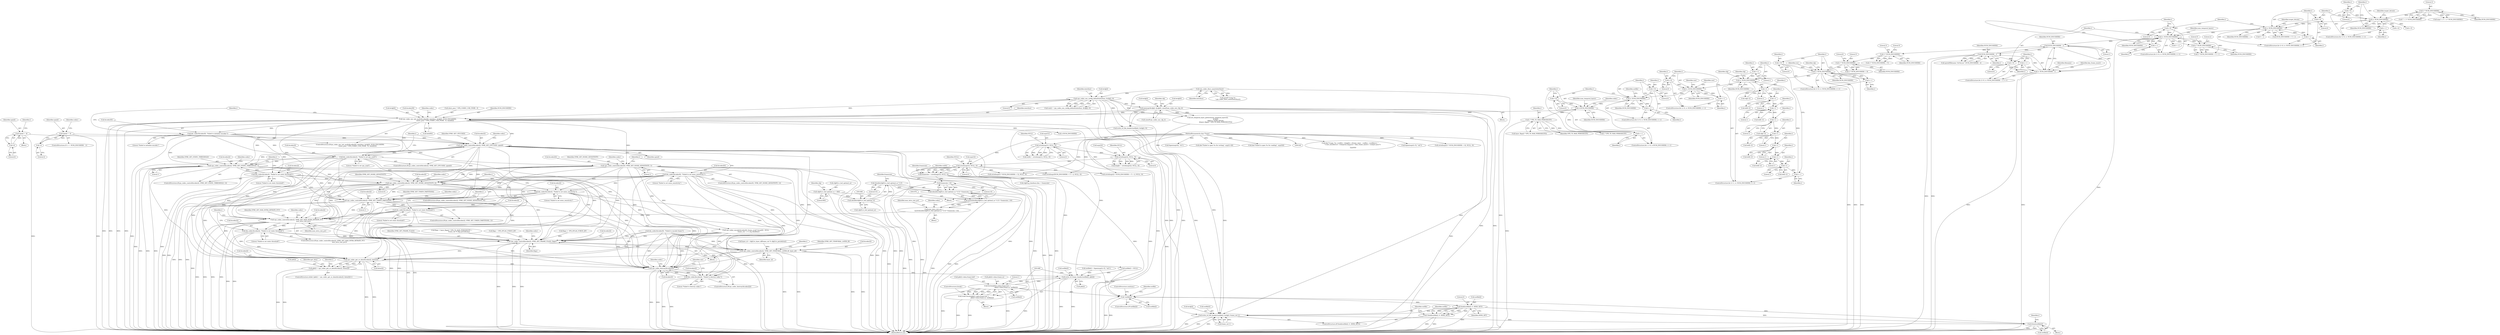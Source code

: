 digraph "0_Android_5a9753fca56f0eeb9f61e342b2fccffc364f9426_22@array" {
"1001091" [label="(Call,vpx_codec_control(&codec[i], VP8E_SET_MAX_INTRA_BITRATE_PCT,\n                             max_intra_size_pct))"];
"1001025" [label="(Call,vpx_codec_control(&codec[i], VP8E_SET_NOISE_SENSITIVITY, 0))"];
"1000987" [label="(Call,vpx_codec_control(&codec[i], VP8E_SET_STATIC_THRESHOLD, 1))"];
"1000963" [label="(Call,vpx_codec_control(&codec[i], VP8E_SET_CPUUSED, speed))"];
"1000970" [label="(Call,die_codec(&codec[i], \"Failed to set cpu_used\"))"];
"1000931" [label="(Call,die_codec(&codec[0], \"Failed to initialize encoder\"))"];
"1000912" [label="(Call,vpx_codec_enc_init_multi(&codec[0], interface, &cfg[0], NUM_ENCODERS,\n                                 (show_psnr ? VPX_CODEC_USE_PSNR : 0), &dsf[0]))"];
"1000238" [label="(Call,vpx_codec_iface_name(interface))"];
"1000474" [label="(Call,vpx_codec_enc_config_default(interface, &cfg[i], 0))"];
"1000643" [label="(Call,memcpy(&cfg[i], &cfg[0], sizeof(vpx_codec_enc_cfg_t)))"];
"1000886" [label="(Call,i<NUM_ENCODERS)"];
"1000883" [label="(Call,i=0)"];
"1000889" [label="(Call,i++)"];
"1000908" [label="(Call,i * VPX_TS_MAX_PERIODICITY)"];
"1000864" [label="(Call,i< NUM_ENCODERS)"];
"1000867" [label="(Call,i++)"];
"1000861" [label="(Call,i=0)"];
"1000803" [label="(Call,i< NUM_ENCODERS)"];
"1000806" [label="(Call,i++)"];
"1000800" [label="(Call,i=0)"];
"1000637" [label="(Call,i< NUM_ENCODERS)"];
"1000640" [label="(Call,i++)"];
"1000746" [label="(Call,i-1)"];
"1000731" [label="(Call,i-1)"];
"1000715" [label="(Call,i-1)"];
"1000707" [label="(Call,i-1)"];
"1000700" [label="(Call,i-1)"];
"1000687" [label="(Call,i-1)"];
"1000679" [label="(Call,i-1)"];
"1000672" [label="(Call,i-1)"];
"1000634" [label="(Call,i=1)"];
"1000464" [label="(Call,i< NUM_ENCODERS)"];
"1000467" [label="(Call,i++)"];
"1000461" [label="(Call,i=0)"];
"1000454" [label="(Call,3 * NUM_ENCODERS)"];
"1000442" [label="(Call,3 * NUM_ENCODERS)"];
"1000411" [label="(Call,NUM_ENCODERS - 1)"];
"1000368" [label="(Call,i< NUM_ENCODERS)"];
"1000365" [label="(Call,i=0)"];
"1000371" [label="(Call,i++)"];
"1000382" [label="(Call,2 * NUM_ENCODERS)"];
"1000344" [label="(Call,i< NUM_ENCODERS)"];
"1000347" [label="(Call,i++)"];
"1000341" [label="(Call,i=0)"];
"1000302" [label="(Call,i< NUM_ENCODERS)"];
"1000305" [label="(Call,i++)"];
"1000299" [label="(Call,i=0)"];
"1000228" [label="(Call,3 * NUM_ENCODERS)"];
"1000422" [label="(Call,NUM_ENCODERS - i)"];
"1000409" [label="(Call,i< NUM_ENCODERS - 1)"];
"1000406" [label="(Call,i=0)"];
"1000414" [label="(Call,i++)"];
"1000948" [label="(Call,speed = -6)"];
"1000950" [label="(Call,-6)"];
"1000958" [label="(Call,speed = -4)"];
"1000960" [label="(Call,-4)"];
"1000994" [label="(Call,die_codec(&codec[i], \"Failed to set static threshold\"))"];
"1001008" [label="(Call,die_codec(&codec[0], \"Failed to set noise_sensitivity\"))"];
"1001001" [label="(Call,vpx_codec_control(&codec[0], VP8E_SET_NOISE_SENSITIVITY, 1))"];
"1001032" [label="(Call,die_codec(&codec[i], \"Failed to set noise_sensitivity\"))"];
"1001098" [label="(Call,die_codec(&codec[i], \"Failed to set static threshold\"))"];
"1001091" [label="(Call,vpx_codec_control(&codec[i], VP8E_SET_MAX_INTRA_BITRATE_PCT,\n                             max_intra_size_pct))"];
"1001049" [label="(Call,vpx_codec_control(&codec[i], VP8E_SET_TOKEN_PARTITIONS, 1))"];
"1001056" [label="(Call,die_codec(&codec[i], \"Failed to set static threshold\"))"];
"1001073" [label="(Call,max_intra_size_pct =\n            (int)(((double)cfg[0].rc_buf_optimal_sz * 0.5) * framerate / 10))"];
"1001075" [label="(Call,(int)(((double)cfg[0].rc_buf_optimal_sz * 0.5) * framerate / 10))"];
"1001077" [label="(Call,((double)cfg[0].rc_buf_optimal_sz * 0.5) * framerate / 10)"];
"1001078" [label="(Call,(double)cfg[0].rc_buf_optimal_sz * 0.5)"];
"1001079" [label="(Call,(double)cfg[0].rc_buf_optimal_sz)"];
"1000564" [label="(Call,cfg[0].rc_buf_optimal_sz = 600)"];
"1001087" [label="(Call,framerate / 10)"];
"1000256" [label="(Call,framerate = strtol(argv[3], NULL, 0))"];
"1000258" [label="(Call,strtol(argv[3], NULL, 0))"];
"1000148" [label="(MethodParameterIn,char **argv)"];
"1000250" [label="(Call,strtol(argv[2], NULL, 0))"];
"1000242" [label="(Call,strtol(argv[1], NULL, 0))"];
"1001373" [label="(Call,vpx_codec_control(&codec[i], VP8E_SET_FRAME_FLAGS, flags))"];
"1001380" [label="(Call,vpx_codec_control(&codec[i], VP8E_SET_TEMPORAL_LAYER_ID, layer_id))"];
"1001459" [label="(Call,vpx_codec_get_cx_data(&codec[i], &iter[i]))"];
"1001455" [label="(Call,pkt[i] = vpx_codec_get_cx_data(&codec[i], &iter[i]))"];
"1001480" [label="(Call,write_ivf_frame_header(outfile[i], pkt[i]))"];
"1001489" [label="(Call,fwrite(pkt[i]->data.frame.buf, 1,\n                                      pkt[i]->data.frame.sz, outfile[i]))"];
"1001487" [label="(Call,(void) fwrite(pkt[i]->data.frame.buf, 1,\n                                      pkt[i]->data.frame.sz, outfile[i]))"];
"1001699" [label="(Call,!outfile[i])"];
"1001706" [label="(Call,fseek(outfile[i], 0, SEEK_SET))"];
"1001705" [label="(Call,!fseek(outfile[i], 0, SEEK_SET))"];
"1001712" [label="(Call,write_ivf_file_header(outfile[i], &cfg[i], frame_cnt-1))"];
"1001723" [label="(Call,fclose(outfile[i]))"];
"1001682" [label="(Call,vpx_codec_destroy(&codec[i]))"];
"1001687" [label="(Call,die_codec(&codec[i], \"Failed to destroy codec\"))"];
"1000422" [label="(Call,NUM_ENCODERS - i)"];
"1000681" [label="(Literal,1)"];
"1000455" [label="(Literal,3)"];
"1000868" [label="(Identifier,i)"];
"1000688" [label="(Identifier,i)"];
"1001705" [label="(Call,!fseek(outfile[i], 0, SEEK_SET))"];
"1000746" [label="(Call,i-1)"];
"1000257" [label="(Identifier,framerate)"];
"1000642" [label="(Block,)"];
"1000867" [label="(Call,i++)"];
"1000917" [label="(Identifier,interface)"];
"1001026" [label="(Call,&codec[i])"];
"1000462" [label="(Identifier,i)"];
"1000862" [label="(Identifier,i)"];
"1001731" [label="(MethodReturn,int)"];
"1000376" [label="(Identifier,num_temporal_layers)"];
"1000464" [label="(Call,i< NUM_ENCODERS)"];
"1000415" [label="(Identifier,i)"];
"1000713" [label="(Call,dsf[i-1])"];
"1000888" [label="(Identifier,NUM_ENCODERS)"];
"1001512" [label="(ControlStructure,break;)"];
"1000687" [label="(Call,i-1)"];
"1001703" [label="(ControlStructure,continue;)"];
"1000918" [label="(Call,&cfg[0])"];
"1001094" [label="(Identifier,codec)"];
"1000369" [label="(Identifier,i)"];
"1001499" [label="(Literal,1)"];
"1001103" [label="(Literal,\"Failed to set static threshold\")"];
"1000931" [label="(Call,die_codec(&codec[0], \"Failed to initialize encoder\"))"];
"1001713" [label="(Call,outfile[i])"];
"1000301" [label="(Literal,0)"];
"1000913" [label="(Call,&codec[0])"];
"1001074" [label="(Identifier,max_intra_size_pct)"];
"1001016" [label="(Identifier,i)"];
"1001006" [label="(Identifier,VP8E_SET_NOISE_SENSITIVITY)"];
"1000984" [label="(Identifier,i)"];
"1001091" [label="(Call,vpx_codec_control(&codec[i], VP8E_SET_MAX_INTRA_BITRATE_PCT,\n                             max_intra_size_pct))"];
"1000715" [label="(Call,i-1)"];
"1000886" [label="(Call,i<NUM_ENCODERS)"];
"1001380" [label="(Call,vpx_codec_control(&codec[i], VP8E_SET_TEMPORAL_LAYER_ID, layer_id))"];
"1000411" [label="(Call,NUM_ENCODERS - 1)"];
"1001098" [label="(Call,die_codec(&codec[i], \"Failed to set static threshold\"))"];
"1001049" [label="(Call,vpx_codec_control(&codec[i], VP8E_SET_TOKEN_PARTITIONS, 1))"];
"1000340" [label="(ControlStructure,for (i=0; i< NUM_ENCODERS; i++))"];
"1000638" [label="(Identifier,i)"];
"1000565" [label="(Call,cfg[0].rc_buf_optimal_sz)"];
"1000419" [label="(Call,sprintf(filename,\"ds%d.yuv\",NUM_ENCODERS - i))"];
"1000639" [label="(Identifier,NUM_ENCODERS)"];
"1000731" [label="(Call,i-1)"];
"1000454" [label="(Call,3 * NUM_ENCODERS)"];
"1000802" [label="(Literal,0)"];
"1000997" [label="(Identifier,codec)"];
"1001704" [label="(ControlStructure,if(!fseek(outfile[i], 0, SEEK_SET)))"];
"1000994" [label="(Call,die_codec(&codec[i], \"Failed to set static threshold\"))"];
"1000474" [label="(Call,vpx_codec_enc_config_default(interface, &cfg[i], 0))"];
"1001378" [label="(Identifier,VP8E_SET_FRAME_FLAGS)"];
"1000635" [label="(Identifier,i)"];
"1000230" [label="(Identifier,NUM_ENCODERS)"];
"1000689" [label="(Literal,1)"];
"1001315" [label="(Call,layer_id = cfg[i].ts_layer_id[frame_cnt % cfg[i].ts_periodicity])"];
"1000637" [label="(Call,i< NUM_ENCODERS)"];
"1000865" [label="(Identifier,i)"];
"1000359" [label="(Call,5 + i)"];
"1001342" [label="(Call,flags = layer_flags[i * VPX_TS_MAX_PERIODICITY +\n                                frame_cnt % flag_periodicity])"];
"1001478" [label="(Block,)"];
"1000453" [label="(Call,3 * NUM_ENCODERS + 6)"];
"1001386" [label="(Identifier,layer_id)"];
"1001313" [label="(Identifier,i)"];
"1000256" [label="(Call,framerate = strtol(argv[3], NULL, 0))"];
"1000890" [label="(Identifier,i)"];
"1001025" [label="(Call,vpx_codec_control(&codec[i], VP8E_SET_NOISE_SENSITIVITY, 0))"];
"1000804" [label="(Identifier,i)"];
"1001037" [label="(Literal,\"Failed to set noise_sensitivity\")"];
"1000949" [label="(Identifier,speed)"];
"1000961" [label="(Literal,4)"];
"1001682" [label="(Call,vpx_codec_destroy(&codec[i]))"];
"1001409" [label="(Call,die_codec(&codec[0], \"Failed to encode frame\"))"];
"1000801" [label="(Identifier,i)"];
"1000248" [label="(Call,height = strtol(argv[2], NULL, 0))"];
"1001081" [label="(Call,cfg[0].rc_buf_optimal_sz)"];
"1000413" [label="(Literal,1)"];
"1001464" [label="(Call,&iter[i])"];
"1000882" [label="(ControlStructure,for ( i=0; i<NUM_ENCODERS; i++))"];
"1000894" [label="(Identifier,num_temporal_layers)"];
"1001712" [label="(Call,write_ivf_file_header(outfile[i], &cfg[i], frame_cnt-1))"];
"1000231" [label="(Call,die(\"Usage: %s <width> <height> <frame_rate>  <infile> <outfile(s)> \"\n            \"<rate_encoder(s)> <temporal_layer(s)> <key_frame_insert> <output psnr?> \n\",\n             argv[0]))"];
"1000242" [label="(Call,strtol(argv[1], NULL, 0))"];
"1001484" [label="(Call,pkt[i])"];
"1000262" [label="(Identifier,NULL)"];
"1000383" [label="(Literal,2)"];
"1001099" [label="(Call,&codec[i])"];
"1000243" [label="(Call,argv[1])"];
"1000298" [label="(ControlStructure,for (i=0; i< NUM_ENCODERS; i++))"];
"1000224" [label="(Call,argc!= (7 + 3 * NUM_ENCODERS))"];
"1000963" [label="(Call,vpx_codec_control(&codec[i], VP8E_SET_CPUUSED, speed))"];
"1001096" [label="(Identifier,VP8E_SET_MAX_INTRA_BITRATE_PCT)"];
"1000326" [label="(Call,fopen(argv[i+5], \"wb\"))"];
"1000648" [label="(Call,&cfg[0])"];
"1001073" [label="(Call,max_intra_size_pct =\n            (int)(((double)cfg[0].rc_buf_optimal_sz * 0.5) * framerate / 10))"];
"1000698" [label="(Call,cfg[i-1])"];
"1000975" [label="(Literal,\"Failed to set cpu_used\")"];
"1000385" [label="(Call,5 + i)"];
"1001379" [label="(Identifier,flags)"];
"1000438" [label="(Call,strtol(argv[3 * NUM_ENCODERS + 5], NULL, 0))"];
"1000705" [label="(Call,dsf[i-1])"];
"1001481" [label="(Call,outfile[i])"];
"1000806" [label="(Call,i++)"];
"1000864" [label="(Call,i< NUM_ENCODERS)"];
"1000701" [label="(Identifier,i)"];
"1001487" [label="(Call,(void) fwrite(pkt[i]->data.frame.buf, 1,\n                                      pkt[i]->data.frame.sz, outfile[i]))"];
"1000640" [label="(Call,i++)"];
"1000255" [label="(Literal,0)"];
"1001470" [label="(Identifier,got_data)"];
"1000467" [label="(Call,i++)"];
"1000407" [label="(Identifier,i)"];
"1000685" [label="(Call,dsf[i-1])"];
"1000873" [label="(Call,write_ivf_file_header(outfile[i], &cfg[i], 0))"];
"1000680" [label="(Identifier,i)"];
"1000570" [label="(Literal,600)"];
"1000889" [label="(Call,i++)"];
"1000624" [label="(Call,cfg[0].g_timebase.den = framerate)"];
"1000149" [label="(Block,)"];
"1000470" [label="(Call,res[i] = vpx_codec_enc_config_default(interface, &cfg[i], 0))"];
"1000807" [label="(Identifier,i)"];
"1001078" [label="(Call,(double)cfg[0].rc_buf_optimal_sz * 0.5)"];
"1001688" [label="(Call,&codec[i])"];
"1000468" [label="(Identifier,i)"];
"1001723" [label="(Call,fclose(outfile[i]))"];
"1000329" [label="(Call,i+5)"];
"1001007" [label="(Literal,1)"];
"1000946" [label="(Block,)"];
"1000748" [label="(Literal,1)"];
"1001035" [label="(Identifier,codec)"];
"1000732" [label="(Identifier,i)"];
"1000354" [label="(Call,strtol(argv[NUM_ENCODERS + 5 + i], NULL, 0))"];
"1001480" [label="(Call,write_ivf_frame_header(outfile[i], pkt[i]))"];
"1001490" [label="(Call,pkt[i]->data.frame.buf)"];
"1001628" [label="(Identifier,i)"];
"1000636" [label="(Literal,1)"];
"1000866" [label="(Identifier,NUM_ENCODERS)"];
"1000239" [label="(Identifier,interface)"];
"1000305" [label="(Call,i++)"];
"1001075" [label="(Call,(int)(((double)cfg[0].rc_buf_optimal_sz * 0.5) * framerate / 10))"];
"1000378" [label="(Call,strtol(argv[2 * NUM_ENCODERS + 5 + i], NULL, 0))"];
"1000941" [label="(Call,i<NUM_ENCODERS)"];
"1000679" [label="(Call,i-1)"];
"1000644" [label="(Call,&cfg[i])"];
"1000236" [label="(Call,printf(\"Using %s\n\",vpx_codec_iface_name(interface)))"];
"1000673" [label="(Identifier,i)"];
"1001314" [label="(Block,)"];
"1001001" [label="(Call,vpx_codec_control(&codec[0], VP8E_SET_NOISE_SENSITIVITY, 1))"];
"1000364" [label="(ControlStructure,for (i=0; i< NUM_ENCODERS; i++))"];
"1000357" [label="(Call,NUM_ENCODERS + 5 + i)"];
"1000939" [label="(Identifier,i)"];
"1000480" [label="(Literal,0)"];
"1000371" [label="(Call,i++)"];
"1000381" [label="(Call,2 * NUM_ENCODERS + 5 + i)"];
"1000228" [label="(Call,3 * NUM_ENCODERS)"];
"1001385" [label="(Identifier,VP8E_SET_TEMPORAL_LAYER_ID)"];
"1000934" [label="(Identifier,codec)"];
"1000463" [label="(Literal,0)"];
"1001046" [label="(Identifier,i)"];
"1001460" [label="(Call,&codec[i])"];
"1001690" [label="(Identifier,codec)"];
"1000254" [label="(Identifier,NULL)"];
"1000951" [label="(Literal,6)"];
"1000441" [label="(Call,3 * NUM_ENCODERS + 5)"];
"1000306" [label="(Identifier,i)"];
"1001013" [label="(Literal,\"Failed to set noise_sensitivity\")"];
"1000860" [label="(ControlStructure,for (i=0; i< NUM_ENCODERS; i++))"];
"1001370" [label="(Call,flags = VPX_EFLAG_FORCE_KF)"];
"1000992" [label="(Identifier,VP8E_SET_STATIC_THRESHOLD)"];
"1000300" [label="(Identifier,i)"];
"1000343" [label="(Literal,0)"];
"1000952" [label="(ControlStructure,if (i == NUM_ENCODERS - 1))"];
"1001000" [label="(ControlStructure,if(vpx_codec_control(&codec[0], VP8E_SET_NOISE_SENSITIVITY, 1)))"];
"1000915" [label="(Identifier,codec)"];
"1000251" [label="(Call,argv[2])"];
"1000366" [label="(Identifier,i)"];
"1000465" [label="(Identifier,i)"];
"1000408" [label="(Literal,0)"];
"1000342" [label="(Identifier,i)"];
"1001032" [label="(Call,die_codec(&codec[i], \"Failed to set noise_sensitivity\"))"];
"1000444" [label="(Identifier,NUM_ENCODERS)"];
"1001454" [label="(ControlStructure,while( (pkt[i] = vpx_codec_get_cx_data(&codec[i], &iter[i])) ))"];
"1000450" [label="(Call,strtol(argv[3 * NUM_ENCODERS + 6], NULL, 0))"];
"1001101" [label="(Identifier,codec)"];
"1000936" [label="(Literal,\"Failed to initialize encoder\")"];
"1000717" [label="(Literal,1)"];
"1000643" [label="(Call,memcpy(&cfg[i], &cfg[0], sizeof(vpx_codec_enc_cfg_t)))"];
"1001681" [label="(ControlStructure,if(vpx_codec_destroy(&codec[i])))"];
"1000367" [label="(Literal,0)"];
"1000476" [label="(Call,&cfg[i])"];
"1001373" [label="(Call,vpx_codec_control(&codec[i], VP8E_SET_FRAME_FLAGS, flags))"];
"1001698" [label="(ControlStructure,if(!outfile[i]))"];
"1000406" [label="(Call,i=0)"];
"1000652" [label="(Call,sizeof(vpx_codec_enc_cfg_t))"];
"1000442" [label="(Call,3 * NUM_ENCODERS)"];
"1000384" [label="(Identifier,NUM_ENCODERS)"];
"1000885" [label="(Literal,0)"];
"1000497" [label="(Identifier,cfg)"];
"1000969" [label="(Identifier,speed)"];
"1000813" [label="(Identifier,raw)"];
"1000716" [label="(Identifier,i)"];
"1001500" [label="(Call,pkt[i]->data.frame.sz)"];
"1000970" [label="(Call,die_codec(&codec[i], \"Failed to set cpu_used\"))"];
"1000958" [label="(Call,speed = -4)"];
"1000729" [label="(Call,dsf[i-1])"];
"1000995" [label="(Call,&codec[i])"];
"1001089" [label="(Literal,10)"];
"1000892" [label="(Call,set_temporal_layer_pattern(num_temporal_layers[i],\n                                   &cfg[i],\n                                   cfg[i].rc_target_bitrate,\n                                   &layer_flags[i * VPX_TS_MAX_PERIODICITY]))"];
"1001716" [label="(Call,&cfg[i])"];
"1001687" [label="(Call,die_codec(&codec[i], \"Failed to destroy codec\"))"];
"1001383" [label="(Identifier,codec)"];
"1000909" [label="(Identifier,i)"];
"1000674" [label="(Literal,1)"];
"1000927" [label="(Call,&dsf[0])"];
"1001092" [label="(Call,&codec[i])"];
"1001086" [label="(Literal,0.5)"];
"1000908" [label="(Call,i * VPX_TS_MAX_PERIODICITY)"];
"1001024" [label="(ControlStructure,if(vpx_codec_control(&codec[i], VP8E_SET_NOISE_SENSITIVITY, 0)))"];
"1000677" [label="(Call,dsf[i-1])"];
"1000800" [label="(Call,i=0)"];
"1001699" [label="(Call,!outfile[i])"];
"1000443" [label="(Literal,3)"];
"1000372" [label="(Identifier,i)"];
"1000304" [label="(Identifier,NUM_ENCODERS)"];
"1001057" [label="(Call,&codec[i])"];
"1000259" [label="(Call,argv[3])"];
"1001048" [label="(ControlStructure,if(vpx_codec_control(&codec[i], VP8E_SET_TOKEN_PARTITIONS, 1)))"];
"1001056" [label="(Call,die_codec(&codec[i], \"Failed to set static threshold\"))"];
"1000708" [label="(Identifier,i)"];
"1000311" [label="(Identifier,target_bitrate)"];
"1001087" [label="(Call,framerate / 10)"];
"1000258" [label="(Call,strtol(argv[3], NULL, 0))"];
"1000564" [label="(Call,cfg[0].rc_buf_optimal_sz = 600)"];
"1000148" [label="(MethodParameterIn,char **argv)"];
"1001696" [label="(Identifier,raw)"];
"1001059" [label="(Identifier,codec)"];
"1001050" [label="(Call,&codec[i])"];
"1000945" [label="(Identifier,i)"];
"1000348" [label="(Identifier,i)"];
"1000700" [label="(Call,i-1)"];
"1000437" [label="(Identifier,key_frame_insert)"];
"1000267" [label="(Identifier,width)"];
"1000906" [label="(Call,layer_flags[i * VPX_TS_MAX_PERIODICITY])"];
"1000370" [label="(Identifier,NUM_ENCODERS)"];
"1001392" [label="(Call,vpx_codec_encode(&codec[0], frame_avail? &raw[0] : NULL,\n            frame_cnt, 1, 0, arg_deadline))"];
"1001022" [label="(Identifier,i)"];
"1000347" [label="(Call,i++)"];
"1001055" [label="(Literal,1)"];
"1000303" [label="(Identifier,i)"];
"1001358" [label="(Call,flags |= VPX_EFLAG_FORCE_KF)"];
"1000445" [label="(Literal,5)"];
"1000337" [label="(Call,i+4)"];
"1001629" [label="(Block,)"];
"1000386" [label="(Literal,5)"];
"1000229" [label="(Literal,3)"];
"1000968" [label="(Identifier,VP8E_SET_CPUUSED)"];
"1001061" [label="(Literal,\"Failed to set static threshold\")"];
"1001706" [label="(Call,fseek(outfile[i], 0, SEEK_SET))"];
"1001030" [label="(Identifier,VP8E_SET_NOISE_SENSITIVITY)"];
"1001720" [label="(Call,frame_cnt-1)"];
"1001071" [label="(Block,)"];
"1001079" [label="(Call,(double)cfg[0].rc_buf_optimal_sz)"];
"1000960" [label="(Call,-4)"];
"1000887" [label="(Identifier,i)"];
"1001009" [label="(Call,&codec[0])"];
"1000423" [label="(Identifier,NUM_ENCODERS)"];
"1001489" [label="(Call,fwrite(pkt[i]->data.frame.buf, 1,\n                                      pkt[i]->data.frame.sz, outfile[i]))"];
"1000799" [label="(ControlStructure,for (i=0; i< NUM_ENCODERS; i++))"];
"1000999" [label="(Literal,\"Failed to set static threshold\")"];
"1000424" [label="(Identifier,i)"];
"1000805" [label="(Identifier,NUM_ENCODERS)"];
"1001054" [label="(Identifier,VP8E_SET_TOKEN_PARTITIONS)"];
"1000911" [label="(ControlStructure,if(vpx_codec_enc_init_multi(&codec[0], interface, &cfg[0], NUM_ENCODERS,\n                                 (show_psnr ? VPX_CODEC_USE_PSNR : 0), &dsf[0])))"];
"1001381" [label="(Call,&codec[i])"];
"1000288" [label="(Call,fopen(argv[4], \"rb\"))"];
"1001724" [label="(Call,outfile[i])"];
"1001090" [label="(ControlStructure,if(vpx_codec_control(&codec[i], VP8E_SET_MAX_INTRA_BITRATE_PCT,\n                             max_intra_size_pct)))"];
"1001710" [label="(Literal,0)"];
"1000844" [label="(Identifier,raw)"];
"1000962" [label="(ControlStructure,if(vpx_codec_control(&codec[i], VP8E_SET_CPUUSED, speed)))"];
"1000226" [label="(Call,7 + 3 * NUM_ENCODERS)"];
"1001708" [label="(Identifier,outfile)"];
"1000322" [label="(Call,outfile[i] = fopen(argv[i+5], \"wb\"))"];
"1000641" [label="(Identifier,i)"];
"1000884" [label="(Identifier,i)"];
"1001700" [label="(Call,outfile[i])"];
"1000993" [label="(Literal,1)"];
"1000670" [label="(Call,cfg[i-1])"];
"1000646" [label="(Identifier,cfg)"];
"1001509" [label="(Call,outfile[i])"];
"1000341" [label="(Call,i=0)"];
"1001683" [label="(Call,&codec[i])"];
"1000247" [label="(Literal,0)"];
"1000948" [label="(Call,speed = -6)"];
"1000475" [label="(Identifier,interface)"];
"1000352" [label="(Identifier,target_bitrate)"];
"1001449" [label="(Identifier,i)"];
"1001031" [label="(Literal,0)"];
"1000302" [label="(Call,i< NUM_ENCODERS)"];
"1000923" [label="(Call,show_psnr ? VPX_CODEC_USE_PSNR : 0)"];
"1000299" [label="(Call,i=0)"];
"1000633" [label="(ControlStructure,for (i=1; i< NUM_ENCODERS; i++))"];
"1000365" [label="(Call,i=0)"];
"1000405" [label="(ControlStructure,for (i=0; i< NUM_ENCODERS - 1; i++))"];
"1000368" [label="(Call,i< NUM_ENCODERS)"];
"1001711" [label="(Identifier,SEEK_SET)"];
"1000883" [label="(Call,i=0)"];
"1000910" [label="(Identifier,VPX_TS_MAX_PERIODICITY)"];
"1000709" [label="(Literal,1)"];
"1000414" [label="(Call,i++)"];
"1001097" [label="(Identifier,max_intra_size_pct)"];
"1000574" [label="(Identifier,cfg)"];
"1000246" [label="(Identifier,NULL)"];
"1000672" [label="(Call,i-1)"];
"1001070" [label="(Identifier,i)"];
"1000346" [label="(Identifier,NUM_ENCODERS)"];
"1001714" [label="(Identifier,outfile)"];
"1000409" [label="(Call,i< NUM_ENCODERS - 1)"];
"1000863" [label="(Literal,0)"];
"1000345" [label="(Identifier,i)"];
"1000988" [label="(Call,&codec[i])"];
"1000707" [label="(Call,i-1)"];
"1000382" [label="(Call,2 * NUM_ENCODERS)"];
"1000263" [label="(Literal,0)"];
"1000861" [label="(Call,i=0)"];
"1000912" [label="(Call,vpx_codec_enc_init_multi(&codec[0], interface, &cfg[0], NUM_ENCODERS,\n                                 (show_psnr ? VPX_CODEC_USE_PSNR : 0), &dsf[0]))"];
"1000420" [label="(Identifier,filename)"];
"1000456" [label="(Identifier,NUM_ENCODERS)"];
"1001456" [label="(Call,pkt[i])"];
"1000959" [label="(Identifier,speed)"];
"1001374" [label="(Call,&codec[i])"];
"1000634" [label="(Call,i=1)"];
"1000966" [label="(Identifier,codec)"];
"1001011" [label="(Identifier,codec)"];
"1000781" [label="(Identifier,cfg)"];
"1001459" [label="(Call,vpx_codec_get_cx_data(&codec[i], &iter[i]))"];
"1000457" [label="(Literal,6)"];
"1000954" [label="(Identifier,i)"];
"1000987" [label="(Call,vpx_codec_control(&codec[i], VP8E_SET_STATIC_THRESHOLD, 1))"];
"1001455" [label="(Call,pkt[i] = vpx_codec_get_cx_data(&codec[i], &iter[i]))"];
"1001725" [label="(Identifier,outfile)"];
"1000250" [label="(Call,strtol(argv[2], NULL, 0))"];
"1000460" [label="(ControlStructure,for (i=0; i< NUM_ENCODERS; i++))"];
"1001347" [label="(Call,i * VPX_TS_MAX_PERIODICITY)"];
"1000964" [label="(Call,&codec[i])"];
"1001707" [label="(Call,outfile[i])"];
"1000472" [label="(Identifier,res)"];
"1000410" [label="(Identifier,i)"];
"1000461" [label="(Call,i=0)"];
"1000973" [label="(Identifier,codec)"];
"1000803" [label="(Call,i< NUM_ENCODERS)"];
"1000344" [label="(Call,i< NUM_ENCODERS)"];
"1000466" [label="(Identifier,NUM_ENCODERS)"];
"1001033" [label="(Call,&codec[i])"];
"1001692" [label="(Literal,\"Failed to destroy codec\")"];
"1000922" [label="(Identifier,NUM_ENCODERS)"];
"1000412" [label="(Identifier,NUM_ENCODERS)"];
"1000950" [label="(Call,-6)"];
"1001077" [label="(Call,((double)cfg[0].rc_buf_optimal_sz * 0.5) * framerate / 10)"];
"1000240" [label="(Call,width = strtol(argv[1], NULL, 0))"];
"1000871" [label="(Identifier,outfile)"];
"1000744" [label="(Call,dsf[i-1])"];
"1000747" [label="(Identifier,i)"];
"1001002" [label="(Call,&codec[0])"];
"1000702" [label="(Literal,1)"];
"1000986" [label="(ControlStructure,if(vpx_codec_control(&codec[i], VP8E_SET_STATIC_THRESHOLD, 1)))"];
"1000333" [label="(Call,die(\"Failed to open %s for writing\", argv[i+4]))"];
"1000238" [label="(Call,vpx_codec_iface_name(interface))"];
"1001088" [label="(Identifier,framerate)"];
"1000971" [label="(Call,&codec[i])"];
"1000733" [label="(Literal,1)"];
"1000293" [label="(Call,die(\"Failed to open %s for reading\", argv[4]))"];
"1000657" [label="(Identifier,cfg)"];
"1000314" [label="(Call,outfile[i] = NULL)"];
"1000932" [label="(Call,&codec[0])"];
"1001008" [label="(Call,die_codec(&codec[0], \"Failed to set noise_sensitivity\"))"];
"1001091" -> "1001090"  [label="AST: "];
"1001091" -> "1001097"  [label="CFG: "];
"1001092" -> "1001091"  [label="AST: "];
"1001096" -> "1001091"  [label="AST: "];
"1001097" -> "1001091"  [label="AST: "];
"1001101" -> "1001091"  [label="CFG: "];
"1001070" -> "1001091"  [label="CFG: "];
"1001091" -> "1001731"  [label="DDG: "];
"1001091" -> "1001731"  [label="DDG: "];
"1001091" -> "1001731"  [label="DDG: "];
"1001091" -> "1001731"  [label="DDG: "];
"1001025" -> "1001091"  [label="DDG: "];
"1001098" -> "1001091"  [label="DDG: "];
"1000963" -> "1001091"  [label="DDG: "];
"1001049" -> "1001091"  [label="DDG: "];
"1001008" -> "1001091"  [label="DDG: "];
"1000970" -> "1001091"  [label="DDG: "];
"1001032" -> "1001091"  [label="DDG: "];
"1001001" -> "1001091"  [label="DDG: "];
"1000994" -> "1001091"  [label="DDG: "];
"1001056" -> "1001091"  [label="DDG: "];
"1000987" -> "1001091"  [label="DDG: "];
"1001073" -> "1001091"  [label="DDG: "];
"1001091" -> "1001098"  [label="DDG: "];
"1001091" -> "1001373"  [label="DDG: "];
"1001091" -> "1001459"  [label="DDG: "];
"1001091" -> "1001682"  [label="DDG: "];
"1001025" -> "1001024"  [label="AST: "];
"1001025" -> "1001031"  [label="CFG: "];
"1001026" -> "1001025"  [label="AST: "];
"1001030" -> "1001025"  [label="AST: "];
"1001031" -> "1001025"  [label="AST: "];
"1001035" -> "1001025"  [label="CFG: "];
"1001022" -> "1001025"  [label="CFG: "];
"1001025" -> "1001731"  [label="DDG: "];
"1001025" -> "1001731"  [label="DDG: "];
"1001025" -> "1001731"  [label="DDG: "];
"1000987" -> "1001025"  [label="DDG: "];
"1000963" -> "1001025"  [label="DDG: "];
"1001008" -> "1001025"  [label="DDG: "];
"1000970" -> "1001025"  [label="DDG: "];
"1001032" -> "1001025"  [label="DDG: "];
"1001001" -> "1001025"  [label="DDG: "];
"1001001" -> "1001025"  [label="DDG: "];
"1000994" -> "1001025"  [label="DDG: "];
"1001025" -> "1001032"  [label="DDG: "];
"1001025" -> "1001049"  [label="DDG: "];
"1001025" -> "1001373"  [label="DDG: "];
"1001025" -> "1001459"  [label="DDG: "];
"1001025" -> "1001682"  [label="DDG: "];
"1000987" -> "1000986"  [label="AST: "];
"1000987" -> "1000993"  [label="CFG: "];
"1000988" -> "1000987"  [label="AST: "];
"1000992" -> "1000987"  [label="AST: "];
"1000993" -> "1000987"  [label="AST: "];
"1000997" -> "1000987"  [label="CFG: "];
"1000984" -> "1000987"  [label="CFG: "];
"1000987" -> "1001731"  [label="DDG: "];
"1000987" -> "1001731"  [label="DDG: "];
"1000987" -> "1001731"  [label="DDG: "];
"1000963" -> "1000987"  [label="DDG: "];
"1000970" -> "1000987"  [label="DDG: "];
"1000994" -> "1000987"  [label="DDG: "];
"1000931" -> "1000987"  [label="DDG: "];
"1000912" -> "1000987"  [label="DDG: "];
"1000987" -> "1000994"  [label="DDG: "];
"1000987" -> "1001049"  [label="DDG: "];
"1000987" -> "1001373"  [label="DDG: "];
"1000987" -> "1001459"  [label="DDG: "];
"1000987" -> "1001682"  [label="DDG: "];
"1000963" -> "1000962"  [label="AST: "];
"1000963" -> "1000969"  [label="CFG: "];
"1000964" -> "1000963"  [label="AST: "];
"1000968" -> "1000963"  [label="AST: "];
"1000969" -> "1000963"  [label="AST: "];
"1000973" -> "1000963"  [label="CFG: "];
"1000945" -> "1000963"  [label="CFG: "];
"1000963" -> "1001731"  [label="DDG: "];
"1000963" -> "1001731"  [label="DDG: "];
"1000963" -> "1001731"  [label="DDG: "];
"1000963" -> "1001731"  [label="DDG: "];
"1000970" -> "1000963"  [label="DDG: "];
"1000931" -> "1000963"  [label="DDG: "];
"1000912" -> "1000963"  [label="DDG: "];
"1000948" -> "1000963"  [label="DDG: "];
"1000958" -> "1000963"  [label="DDG: "];
"1000963" -> "1000970"  [label="DDG: "];
"1000963" -> "1001049"  [label="DDG: "];
"1000963" -> "1001373"  [label="DDG: "];
"1000963" -> "1001459"  [label="DDG: "];
"1000963" -> "1001682"  [label="DDG: "];
"1000970" -> "1000962"  [label="AST: "];
"1000970" -> "1000975"  [label="CFG: "];
"1000971" -> "1000970"  [label="AST: "];
"1000975" -> "1000970"  [label="AST: "];
"1000945" -> "1000970"  [label="CFG: "];
"1000970" -> "1001731"  [label="DDG: "];
"1000970" -> "1001731"  [label="DDG: "];
"1000931" -> "1000970"  [label="DDG: "];
"1000912" -> "1000970"  [label="DDG: "];
"1000970" -> "1001049"  [label="DDG: "];
"1000970" -> "1001373"  [label="DDG: "];
"1000970" -> "1001459"  [label="DDG: "];
"1000970" -> "1001682"  [label="DDG: "];
"1000931" -> "1000911"  [label="AST: "];
"1000931" -> "1000936"  [label="CFG: "];
"1000932" -> "1000931"  [label="AST: "];
"1000936" -> "1000931"  [label="AST: "];
"1000939" -> "1000931"  [label="CFG: "];
"1000931" -> "1001731"  [label="DDG: "];
"1000912" -> "1000931"  [label="DDG: "];
"1000931" -> "1000994"  [label="DDG: "];
"1000931" -> "1001001"  [label="DDG: "];
"1000912" -> "1000911"  [label="AST: "];
"1000912" -> "1000927"  [label="CFG: "];
"1000913" -> "1000912"  [label="AST: "];
"1000917" -> "1000912"  [label="AST: "];
"1000918" -> "1000912"  [label="AST: "];
"1000922" -> "1000912"  [label="AST: "];
"1000923" -> "1000912"  [label="AST: "];
"1000927" -> "1000912"  [label="AST: "];
"1000934" -> "1000912"  [label="CFG: "];
"1000939" -> "1000912"  [label="CFG: "];
"1000912" -> "1001731"  [label="DDG: "];
"1000912" -> "1001731"  [label="DDG: "];
"1000912" -> "1001731"  [label="DDG: "];
"1000912" -> "1001731"  [label="DDG: "];
"1000912" -> "1001731"  [label="DDG: "];
"1000238" -> "1000912"  [label="DDG: "];
"1000474" -> "1000912"  [label="DDG: "];
"1000643" -> "1000912"  [label="DDG: "];
"1000886" -> "1000912"  [label="DDG: "];
"1000912" -> "1000941"  [label="DDG: "];
"1000912" -> "1000994"  [label="DDG: "];
"1000912" -> "1001001"  [label="DDG: "];
"1000912" -> "1001712"  [label="DDG: "];
"1000238" -> "1000236"  [label="AST: "];
"1000238" -> "1000239"  [label="CFG: "];
"1000239" -> "1000238"  [label="AST: "];
"1000236" -> "1000238"  [label="CFG: "];
"1000238" -> "1001731"  [label="DDG: "];
"1000238" -> "1000236"  [label="DDG: "];
"1000238" -> "1000474"  [label="DDG: "];
"1000474" -> "1000470"  [label="AST: "];
"1000474" -> "1000480"  [label="CFG: "];
"1000475" -> "1000474"  [label="AST: "];
"1000476" -> "1000474"  [label="AST: "];
"1000480" -> "1000474"  [label="AST: "];
"1000470" -> "1000474"  [label="CFG: "];
"1000474" -> "1001731"  [label="DDG: "];
"1000474" -> "1001731"  [label="DDG: "];
"1000474" -> "1000470"  [label="DDG: "];
"1000474" -> "1000470"  [label="DDG: "];
"1000474" -> "1000470"  [label="DDG: "];
"1000474" -> "1000643"  [label="DDG: "];
"1000474" -> "1000873"  [label="DDG: "];
"1000474" -> "1000892"  [label="DDG: "];
"1000474" -> "1001712"  [label="DDG: "];
"1000643" -> "1000642"  [label="AST: "];
"1000643" -> "1000652"  [label="CFG: "];
"1000644" -> "1000643"  [label="AST: "];
"1000648" -> "1000643"  [label="AST: "];
"1000652" -> "1000643"  [label="AST: "];
"1000657" -> "1000643"  [label="CFG: "];
"1000643" -> "1001731"  [label="DDG: "];
"1000643" -> "1001731"  [label="DDG: "];
"1000643" -> "1000873"  [label="DDG: "];
"1000643" -> "1000873"  [label="DDG: "];
"1000643" -> "1000892"  [label="DDG: "];
"1000643" -> "1000892"  [label="DDG: "];
"1000643" -> "1001712"  [label="DDG: "];
"1000886" -> "1000882"  [label="AST: "];
"1000886" -> "1000888"  [label="CFG: "];
"1000887" -> "1000886"  [label="AST: "];
"1000888" -> "1000886"  [label="AST: "];
"1000894" -> "1000886"  [label="CFG: "];
"1000915" -> "1000886"  [label="CFG: "];
"1000883" -> "1000886"  [label="DDG: "];
"1000889" -> "1000886"  [label="DDG: "];
"1000864" -> "1000886"  [label="DDG: "];
"1000886" -> "1000908"  [label="DDG: "];
"1000883" -> "1000882"  [label="AST: "];
"1000883" -> "1000885"  [label="CFG: "];
"1000884" -> "1000883"  [label="AST: "];
"1000885" -> "1000883"  [label="AST: "];
"1000887" -> "1000883"  [label="CFG: "];
"1000889" -> "1000882"  [label="AST: "];
"1000889" -> "1000890"  [label="CFG: "];
"1000890" -> "1000889"  [label="AST: "];
"1000887" -> "1000889"  [label="CFG: "];
"1000908" -> "1000889"  [label="DDG: "];
"1000908" -> "1000906"  [label="AST: "];
"1000908" -> "1000910"  [label="CFG: "];
"1000909" -> "1000908"  [label="AST: "];
"1000910" -> "1000908"  [label="AST: "];
"1000906" -> "1000908"  [label="CFG: "];
"1000908" -> "1001731"  [label="DDG: "];
"1000908" -> "1001347"  [label="DDG: "];
"1000864" -> "1000860"  [label="AST: "];
"1000864" -> "1000866"  [label="CFG: "];
"1000865" -> "1000864"  [label="AST: "];
"1000866" -> "1000864"  [label="AST: "];
"1000871" -> "1000864"  [label="CFG: "];
"1000884" -> "1000864"  [label="CFG: "];
"1000867" -> "1000864"  [label="DDG: "];
"1000861" -> "1000864"  [label="DDG: "];
"1000803" -> "1000864"  [label="DDG: "];
"1000864" -> "1000867"  [label="DDG: "];
"1000867" -> "1000860"  [label="AST: "];
"1000867" -> "1000868"  [label="CFG: "];
"1000868" -> "1000867"  [label="AST: "];
"1000865" -> "1000867"  [label="CFG: "];
"1000861" -> "1000860"  [label="AST: "];
"1000861" -> "1000863"  [label="CFG: "];
"1000862" -> "1000861"  [label="AST: "];
"1000863" -> "1000861"  [label="AST: "];
"1000865" -> "1000861"  [label="CFG: "];
"1000803" -> "1000799"  [label="AST: "];
"1000803" -> "1000805"  [label="CFG: "];
"1000804" -> "1000803"  [label="AST: "];
"1000805" -> "1000803"  [label="AST: "];
"1000813" -> "1000803"  [label="CFG: "];
"1000844" -> "1000803"  [label="CFG: "];
"1000806" -> "1000803"  [label="DDG: "];
"1000800" -> "1000803"  [label="DDG: "];
"1000637" -> "1000803"  [label="DDG: "];
"1000803" -> "1000806"  [label="DDG: "];
"1000806" -> "1000799"  [label="AST: "];
"1000806" -> "1000807"  [label="CFG: "];
"1000807" -> "1000806"  [label="AST: "];
"1000804" -> "1000806"  [label="CFG: "];
"1000800" -> "1000799"  [label="AST: "];
"1000800" -> "1000802"  [label="CFG: "];
"1000801" -> "1000800"  [label="AST: "];
"1000802" -> "1000800"  [label="AST: "];
"1000804" -> "1000800"  [label="CFG: "];
"1000637" -> "1000633"  [label="AST: "];
"1000637" -> "1000639"  [label="CFG: "];
"1000638" -> "1000637"  [label="AST: "];
"1000639" -> "1000637"  [label="AST: "];
"1000646" -> "1000637"  [label="CFG: "];
"1000781" -> "1000637"  [label="CFG: "];
"1000640" -> "1000637"  [label="DDG: "];
"1000634" -> "1000637"  [label="DDG: "];
"1000464" -> "1000637"  [label="DDG: "];
"1000637" -> "1000672"  [label="DDG: "];
"1000640" -> "1000633"  [label="AST: "];
"1000640" -> "1000641"  [label="CFG: "];
"1000641" -> "1000640"  [label="AST: "];
"1000638" -> "1000640"  [label="CFG: "];
"1000746" -> "1000640"  [label="DDG: "];
"1000746" -> "1000744"  [label="AST: "];
"1000746" -> "1000748"  [label="CFG: "];
"1000747" -> "1000746"  [label="AST: "];
"1000748" -> "1000746"  [label="AST: "];
"1000744" -> "1000746"  [label="CFG: "];
"1000731" -> "1000746"  [label="DDG: "];
"1000731" -> "1000729"  [label="AST: "];
"1000731" -> "1000733"  [label="CFG: "];
"1000732" -> "1000731"  [label="AST: "];
"1000733" -> "1000731"  [label="AST: "];
"1000729" -> "1000731"  [label="CFG: "];
"1000715" -> "1000731"  [label="DDG: "];
"1000715" -> "1000713"  [label="AST: "];
"1000715" -> "1000717"  [label="CFG: "];
"1000716" -> "1000715"  [label="AST: "];
"1000717" -> "1000715"  [label="AST: "];
"1000713" -> "1000715"  [label="CFG: "];
"1000707" -> "1000715"  [label="DDG: "];
"1000707" -> "1000705"  [label="AST: "];
"1000707" -> "1000709"  [label="CFG: "];
"1000708" -> "1000707"  [label="AST: "];
"1000709" -> "1000707"  [label="AST: "];
"1000705" -> "1000707"  [label="CFG: "];
"1000700" -> "1000707"  [label="DDG: "];
"1000700" -> "1000698"  [label="AST: "];
"1000700" -> "1000702"  [label="CFG: "];
"1000701" -> "1000700"  [label="AST: "];
"1000702" -> "1000700"  [label="AST: "];
"1000698" -> "1000700"  [label="CFG: "];
"1000687" -> "1000700"  [label="DDG: "];
"1000687" -> "1000685"  [label="AST: "];
"1000687" -> "1000689"  [label="CFG: "];
"1000688" -> "1000687"  [label="AST: "];
"1000689" -> "1000687"  [label="AST: "];
"1000685" -> "1000687"  [label="CFG: "];
"1000679" -> "1000687"  [label="DDG: "];
"1000679" -> "1000677"  [label="AST: "];
"1000679" -> "1000681"  [label="CFG: "];
"1000680" -> "1000679"  [label="AST: "];
"1000681" -> "1000679"  [label="AST: "];
"1000677" -> "1000679"  [label="CFG: "];
"1000672" -> "1000679"  [label="DDG: "];
"1000672" -> "1000670"  [label="AST: "];
"1000672" -> "1000674"  [label="CFG: "];
"1000673" -> "1000672"  [label="AST: "];
"1000674" -> "1000672"  [label="AST: "];
"1000670" -> "1000672"  [label="CFG: "];
"1000634" -> "1000633"  [label="AST: "];
"1000634" -> "1000636"  [label="CFG: "];
"1000635" -> "1000634"  [label="AST: "];
"1000636" -> "1000634"  [label="AST: "];
"1000638" -> "1000634"  [label="CFG: "];
"1000464" -> "1000460"  [label="AST: "];
"1000464" -> "1000466"  [label="CFG: "];
"1000465" -> "1000464"  [label="AST: "];
"1000466" -> "1000464"  [label="AST: "];
"1000472" -> "1000464"  [label="CFG: "];
"1000497" -> "1000464"  [label="CFG: "];
"1000464" -> "1001731"  [label="DDG: "];
"1000464" -> "1001731"  [label="DDG: "];
"1000464" -> "1001731"  [label="DDG: "];
"1000467" -> "1000464"  [label="DDG: "];
"1000461" -> "1000464"  [label="DDG: "];
"1000454" -> "1000464"  [label="DDG: "];
"1000464" -> "1000467"  [label="DDG: "];
"1000467" -> "1000460"  [label="AST: "];
"1000467" -> "1000468"  [label="CFG: "];
"1000468" -> "1000467"  [label="AST: "];
"1000465" -> "1000467"  [label="CFG: "];
"1000461" -> "1000460"  [label="AST: "];
"1000461" -> "1000463"  [label="CFG: "];
"1000462" -> "1000461"  [label="AST: "];
"1000463" -> "1000461"  [label="AST: "];
"1000465" -> "1000461"  [label="CFG: "];
"1000454" -> "1000453"  [label="AST: "];
"1000454" -> "1000456"  [label="CFG: "];
"1000455" -> "1000454"  [label="AST: "];
"1000456" -> "1000454"  [label="AST: "];
"1000457" -> "1000454"  [label="CFG: "];
"1000454" -> "1000453"  [label="DDG: "];
"1000454" -> "1000453"  [label="DDG: "];
"1000442" -> "1000454"  [label="DDG: "];
"1000442" -> "1000441"  [label="AST: "];
"1000442" -> "1000444"  [label="CFG: "];
"1000443" -> "1000442"  [label="AST: "];
"1000444" -> "1000442"  [label="AST: "];
"1000445" -> "1000442"  [label="CFG: "];
"1000442" -> "1000441"  [label="DDG: "];
"1000442" -> "1000441"  [label="DDG: "];
"1000411" -> "1000442"  [label="DDG: "];
"1000411" -> "1000409"  [label="AST: "];
"1000411" -> "1000413"  [label="CFG: "];
"1000412" -> "1000411"  [label="AST: "];
"1000413" -> "1000411"  [label="AST: "];
"1000409" -> "1000411"  [label="CFG: "];
"1000411" -> "1000409"  [label="DDG: "];
"1000411" -> "1000409"  [label="DDG: "];
"1000368" -> "1000411"  [label="DDG: "];
"1000422" -> "1000411"  [label="DDG: "];
"1000411" -> "1000422"  [label="DDG: "];
"1000368" -> "1000364"  [label="AST: "];
"1000368" -> "1000370"  [label="CFG: "];
"1000369" -> "1000368"  [label="AST: "];
"1000370" -> "1000368"  [label="AST: "];
"1000376" -> "1000368"  [label="CFG: "];
"1000407" -> "1000368"  [label="CFG: "];
"1000368" -> "1001731"  [label="DDG: "];
"1000365" -> "1000368"  [label="DDG: "];
"1000371" -> "1000368"  [label="DDG: "];
"1000382" -> "1000368"  [label="DDG: "];
"1000344" -> "1000368"  [label="DDG: "];
"1000368" -> "1000371"  [label="DDG: "];
"1000368" -> "1000382"  [label="DDG: "];
"1000368" -> "1000381"  [label="DDG: "];
"1000368" -> "1000385"  [label="DDG: "];
"1000365" -> "1000364"  [label="AST: "];
"1000365" -> "1000367"  [label="CFG: "];
"1000366" -> "1000365"  [label="AST: "];
"1000367" -> "1000365"  [label="AST: "];
"1000369" -> "1000365"  [label="CFG: "];
"1000371" -> "1000364"  [label="AST: "];
"1000371" -> "1000372"  [label="CFG: "];
"1000372" -> "1000371"  [label="AST: "];
"1000369" -> "1000371"  [label="CFG: "];
"1000382" -> "1000381"  [label="AST: "];
"1000382" -> "1000384"  [label="CFG: "];
"1000383" -> "1000382"  [label="AST: "];
"1000384" -> "1000382"  [label="AST: "];
"1000386" -> "1000382"  [label="CFG: "];
"1000382" -> "1000381"  [label="DDG: "];
"1000382" -> "1000381"  [label="DDG: "];
"1000344" -> "1000340"  [label="AST: "];
"1000344" -> "1000346"  [label="CFG: "];
"1000345" -> "1000344"  [label="AST: "];
"1000346" -> "1000344"  [label="AST: "];
"1000352" -> "1000344"  [label="CFG: "];
"1000366" -> "1000344"  [label="CFG: "];
"1000347" -> "1000344"  [label="DDG: "];
"1000341" -> "1000344"  [label="DDG: "];
"1000302" -> "1000344"  [label="DDG: "];
"1000344" -> "1000347"  [label="DDG: "];
"1000344" -> "1000357"  [label="DDG: "];
"1000344" -> "1000357"  [label="DDG: "];
"1000344" -> "1000359"  [label="DDG: "];
"1000347" -> "1000340"  [label="AST: "];
"1000347" -> "1000348"  [label="CFG: "];
"1000348" -> "1000347"  [label="AST: "];
"1000345" -> "1000347"  [label="CFG: "];
"1000341" -> "1000340"  [label="AST: "];
"1000341" -> "1000343"  [label="CFG: "];
"1000342" -> "1000341"  [label="AST: "];
"1000343" -> "1000341"  [label="AST: "];
"1000345" -> "1000341"  [label="CFG: "];
"1000302" -> "1000298"  [label="AST: "];
"1000302" -> "1000304"  [label="CFG: "];
"1000303" -> "1000302"  [label="AST: "];
"1000304" -> "1000302"  [label="AST: "];
"1000311" -> "1000302"  [label="CFG: "];
"1000342" -> "1000302"  [label="CFG: "];
"1000305" -> "1000302"  [label="DDG: "];
"1000299" -> "1000302"  [label="DDG: "];
"1000228" -> "1000302"  [label="DDG: "];
"1000302" -> "1000305"  [label="DDG: "];
"1000302" -> "1000329"  [label="DDG: "];
"1000302" -> "1000337"  [label="DDG: "];
"1000305" -> "1000298"  [label="AST: "];
"1000305" -> "1000306"  [label="CFG: "];
"1000306" -> "1000305"  [label="AST: "];
"1000303" -> "1000305"  [label="CFG: "];
"1000299" -> "1000298"  [label="AST: "];
"1000299" -> "1000301"  [label="CFG: "];
"1000300" -> "1000299"  [label="AST: "];
"1000301" -> "1000299"  [label="AST: "];
"1000303" -> "1000299"  [label="CFG: "];
"1000228" -> "1000226"  [label="AST: "];
"1000228" -> "1000230"  [label="CFG: "];
"1000229" -> "1000228"  [label="AST: "];
"1000230" -> "1000228"  [label="AST: "];
"1000226" -> "1000228"  [label="CFG: "];
"1000228" -> "1000224"  [label="DDG: "];
"1000228" -> "1000224"  [label="DDG: "];
"1000228" -> "1000226"  [label="DDG: "];
"1000228" -> "1000226"  [label="DDG: "];
"1000422" -> "1000419"  [label="AST: "];
"1000422" -> "1000424"  [label="CFG: "];
"1000423" -> "1000422"  [label="AST: "];
"1000424" -> "1000422"  [label="AST: "];
"1000419" -> "1000422"  [label="CFG: "];
"1000422" -> "1001731"  [label="DDG: "];
"1000422" -> "1001731"  [label="DDG: "];
"1000422" -> "1000414"  [label="DDG: "];
"1000422" -> "1000419"  [label="DDG: "];
"1000422" -> "1000419"  [label="DDG: "];
"1000409" -> "1000422"  [label="DDG: "];
"1000409" -> "1000405"  [label="AST: "];
"1000410" -> "1000409"  [label="AST: "];
"1000420" -> "1000409"  [label="CFG: "];
"1000437" -> "1000409"  [label="CFG: "];
"1000409" -> "1001731"  [label="DDG: "];
"1000409" -> "1001731"  [label="DDG: "];
"1000406" -> "1000409"  [label="DDG: "];
"1000414" -> "1000409"  [label="DDG: "];
"1000406" -> "1000405"  [label="AST: "];
"1000406" -> "1000408"  [label="CFG: "];
"1000407" -> "1000406"  [label="AST: "];
"1000408" -> "1000406"  [label="AST: "];
"1000410" -> "1000406"  [label="CFG: "];
"1000414" -> "1000405"  [label="AST: "];
"1000414" -> "1000415"  [label="CFG: "];
"1000415" -> "1000414"  [label="AST: "];
"1000410" -> "1000414"  [label="CFG: "];
"1000948" -> "1000946"  [label="AST: "];
"1000948" -> "1000950"  [label="CFG: "];
"1000949" -> "1000948"  [label="AST: "];
"1000950" -> "1000948"  [label="AST: "];
"1000954" -> "1000948"  [label="CFG: "];
"1000948" -> "1001731"  [label="DDG: "];
"1000950" -> "1000948"  [label="DDG: "];
"1000950" -> "1000951"  [label="CFG: "];
"1000951" -> "1000950"  [label="AST: "];
"1000958" -> "1000952"  [label="AST: "];
"1000958" -> "1000960"  [label="CFG: "];
"1000959" -> "1000958"  [label="AST: "];
"1000960" -> "1000958"  [label="AST: "];
"1000966" -> "1000958"  [label="CFG: "];
"1000958" -> "1001731"  [label="DDG: "];
"1000960" -> "1000958"  [label="DDG: "];
"1000960" -> "1000961"  [label="CFG: "];
"1000961" -> "1000960"  [label="AST: "];
"1000994" -> "1000986"  [label="AST: "];
"1000994" -> "1000999"  [label="CFG: "];
"1000995" -> "1000994"  [label="AST: "];
"1000999" -> "1000994"  [label="AST: "];
"1000984" -> "1000994"  [label="CFG: "];
"1000994" -> "1001731"  [label="DDG: "];
"1000994" -> "1001731"  [label="DDG: "];
"1000994" -> "1001049"  [label="DDG: "];
"1000994" -> "1001373"  [label="DDG: "];
"1000994" -> "1001459"  [label="DDG: "];
"1000994" -> "1001682"  [label="DDG: "];
"1001008" -> "1001000"  [label="AST: "];
"1001008" -> "1001013"  [label="CFG: "];
"1001009" -> "1001008"  [label="AST: "];
"1001013" -> "1001008"  [label="AST: "];
"1001016" -> "1001008"  [label="CFG: "];
"1001008" -> "1001731"  [label="DDG: "];
"1001008" -> "1001731"  [label="DDG: "];
"1001001" -> "1001008"  [label="DDG: "];
"1001008" -> "1001032"  [label="DDG: "];
"1001008" -> "1001049"  [label="DDG: "];
"1001008" -> "1001056"  [label="DDG: "];
"1001008" -> "1001098"  [label="DDG: "];
"1001008" -> "1001373"  [label="DDG: "];
"1001008" -> "1001380"  [label="DDG: "];
"1001008" -> "1001392"  [label="DDG: "];
"1001008" -> "1001682"  [label="DDG: "];
"1001008" -> "1001687"  [label="DDG: "];
"1001001" -> "1001000"  [label="AST: "];
"1001001" -> "1001007"  [label="CFG: "];
"1001002" -> "1001001"  [label="AST: "];
"1001006" -> "1001001"  [label="AST: "];
"1001007" -> "1001001"  [label="AST: "];
"1001011" -> "1001001"  [label="CFG: "];
"1001016" -> "1001001"  [label="CFG: "];
"1001001" -> "1001731"  [label="DDG: "];
"1001001" -> "1001731"  [label="DDG: "];
"1001001" -> "1001731"  [label="DDG: "];
"1001001" -> "1001032"  [label="DDG: "];
"1001001" -> "1001049"  [label="DDG: "];
"1001001" -> "1001056"  [label="DDG: "];
"1001001" -> "1001098"  [label="DDG: "];
"1001001" -> "1001373"  [label="DDG: "];
"1001001" -> "1001380"  [label="DDG: "];
"1001001" -> "1001392"  [label="DDG: "];
"1001001" -> "1001682"  [label="DDG: "];
"1001001" -> "1001687"  [label="DDG: "];
"1001032" -> "1001024"  [label="AST: "];
"1001032" -> "1001037"  [label="CFG: "];
"1001033" -> "1001032"  [label="AST: "];
"1001037" -> "1001032"  [label="AST: "];
"1001022" -> "1001032"  [label="CFG: "];
"1001032" -> "1001731"  [label="DDG: "];
"1001032" -> "1001731"  [label="DDG: "];
"1001032" -> "1001049"  [label="DDG: "];
"1001032" -> "1001373"  [label="DDG: "];
"1001032" -> "1001459"  [label="DDG: "];
"1001032" -> "1001682"  [label="DDG: "];
"1001098" -> "1001090"  [label="AST: "];
"1001098" -> "1001103"  [label="CFG: "];
"1001099" -> "1001098"  [label="AST: "];
"1001103" -> "1001098"  [label="AST: "];
"1001070" -> "1001098"  [label="CFG: "];
"1001098" -> "1001731"  [label="DDG: "];
"1001098" -> "1001731"  [label="DDG: "];
"1001098" -> "1001373"  [label="DDG: "];
"1001098" -> "1001459"  [label="DDG: "];
"1001098" -> "1001682"  [label="DDG: "];
"1001049" -> "1001048"  [label="AST: "];
"1001049" -> "1001055"  [label="CFG: "];
"1001050" -> "1001049"  [label="AST: "];
"1001054" -> "1001049"  [label="AST: "];
"1001055" -> "1001049"  [label="AST: "];
"1001059" -> "1001049"  [label="CFG: "];
"1001046" -> "1001049"  [label="CFG: "];
"1001049" -> "1001731"  [label="DDG: "];
"1001049" -> "1001731"  [label="DDG: "];
"1001049" -> "1001731"  [label="DDG: "];
"1001056" -> "1001049"  [label="DDG: "];
"1001049" -> "1001056"  [label="DDG: "];
"1001049" -> "1001373"  [label="DDG: "];
"1001049" -> "1001459"  [label="DDG: "];
"1001049" -> "1001682"  [label="DDG: "];
"1001056" -> "1001048"  [label="AST: "];
"1001056" -> "1001061"  [label="CFG: "];
"1001057" -> "1001056"  [label="AST: "];
"1001061" -> "1001056"  [label="AST: "];
"1001046" -> "1001056"  [label="CFG: "];
"1001056" -> "1001731"  [label="DDG: "];
"1001056" -> "1001731"  [label="DDG: "];
"1001056" -> "1001373"  [label="DDG: "];
"1001056" -> "1001459"  [label="DDG: "];
"1001056" -> "1001682"  [label="DDG: "];
"1001073" -> "1001071"  [label="AST: "];
"1001073" -> "1001075"  [label="CFG: "];
"1001074" -> "1001073"  [label="AST: "];
"1001075" -> "1001073"  [label="AST: "];
"1001094" -> "1001073"  [label="CFG: "];
"1001073" -> "1001731"  [label="DDG: "];
"1001075" -> "1001073"  [label="DDG: "];
"1001075" -> "1001077"  [label="CFG: "];
"1001076" -> "1001075"  [label="AST: "];
"1001077" -> "1001075"  [label="AST: "];
"1001075" -> "1001731"  [label="DDG: "];
"1001077" -> "1001075"  [label="DDG: "];
"1001077" -> "1001075"  [label="DDG: "];
"1001077" -> "1001087"  [label="CFG: "];
"1001078" -> "1001077"  [label="AST: "];
"1001087" -> "1001077"  [label="AST: "];
"1001077" -> "1001731"  [label="DDG: "];
"1001077" -> "1001731"  [label="DDG: "];
"1001078" -> "1001077"  [label="DDG: "];
"1001078" -> "1001077"  [label="DDG: "];
"1001087" -> "1001077"  [label="DDG: "];
"1001087" -> "1001077"  [label="DDG: "];
"1001078" -> "1001086"  [label="CFG: "];
"1001079" -> "1001078"  [label="AST: "];
"1001086" -> "1001078"  [label="AST: "];
"1001088" -> "1001078"  [label="CFG: "];
"1001078" -> "1001731"  [label="DDG: "];
"1001079" -> "1001078"  [label="DDG: "];
"1001079" -> "1001081"  [label="CFG: "];
"1001080" -> "1001079"  [label="AST: "];
"1001081" -> "1001079"  [label="AST: "];
"1001086" -> "1001079"  [label="CFG: "];
"1001079" -> "1001731"  [label="DDG: "];
"1000564" -> "1001079"  [label="DDG: "];
"1000564" -> "1000149"  [label="AST: "];
"1000564" -> "1000570"  [label="CFG: "];
"1000565" -> "1000564"  [label="AST: "];
"1000570" -> "1000564"  [label="AST: "];
"1000574" -> "1000564"  [label="CFG: "];
"1000564" -> "1001731"  [label="DDG: "];
"1001087" -> "1001089"  [label="CFG: "];
"1001088" -> "1001087"  [label="AST: "];
"1001089" -> "1001087"  [label="AST: "];
"1001087" -> "1001731"  [label="DDG: "];
"1000256" -> "1001087"  [label="DDG: "];
"1000256" -> "1000149"  [label="AST: "];
"1000256" -> "1000258"  [label="CFG: "];
"1000257" -> "1000256"  [label="AST: "];
"1000258" -> "1000256"  [label="AST: "];
"1000267" -> "1000256"  [label="CFG: "];
"1000256" -> "1001731"  [label="DDG: "];
"1000256" -> "1001731"  [label="DDG: "];
"1000258" -> "1000256"  [label="DDG: "];
"1000258" -> "1000256"  [label="DDG: "];
"1000258" -> "1000256"  [label="DDG: "];
"1000256" -> "1000624"  [label="DDG: "];
"1000258" -> "1000263"  [label="CFG: "];
"1000259" -> "1000258"  [label="AST: "];
"1000262" -> "1000258"  [label="AST: "];
"1000263" -> "1000258"  [label="AST: "];
"1000258" -> "1001731"  [label="DDG: "];
"1000258" -> "1001731"  [label="DDG: "];
"1000148" -> "1000258"  [label="DDG: "];
"1000250" -> "1000258"  [label="DDG: "];
"1000258" -> "1000314"  [label="DDG: "];
"1000258" -> "1000354"  [label="DDG: "];
"1000258" -> "1000378"  [label="DDG: "];
"1000258" -> "1000438"  [label="DDG: "];
"1000148" -> "1000146"  [label="AST: "];
"1000148" -> "1001731"  [label="DDG: "];
"1000148" -> "1000231"  [label="DDG: "];
"1000148" -> "1000242"  [label="DDG: "];
"1000148" -> "1000250"  [label="DDG: "];
"1000148" -> "1000288"  [label="DDG: "];
"1000148" -> "1000293"  [label="DDG: "];
"1000148" -> "1000326"  [label="DDG: "];
"1000148" -> "1000333"  [label="DDG: "];
"1000148" -> "1000354"  [label="DDG: "];
"1000148" -> "1000378"  [label="DDG: "];
"1000148" -> "1000438"  [label="DDG: "];
"1000148" -> "1000450"  [label="DDG: "];
"1000250" -> "1000248"  [label="AST: "];
"1000250" -> "1000255"  [label="CFG: "];
"1000251" -> "1000250"  [label="AST: "];
"1000254" -> "1000250"  [label="AST: "];
"1000255" -> "1000250"  [label="AST: "];
"1000248" -> "1000250"  [label="CFG: "];
"1000250" -> "1001731"  [label="DDG: "];
"1000250" -> "1000248"  [label="DDG: "];
"1000250" -> "1000248"  [label="DDG: "];
"1000250" -> "1000248"  [label="DDG: "];
"1000242" -> "1000250"  [label="DDG: "];
"1000242" -> "1000240"  [label="AST: "];
"1000242" -> "1000247"  [label="CFG: "];
"1000243" -> "1000242"  [label="AST: "];
"1000246" -> "1000242"  [label="AST: "];
"1000247" -> "1000242"  [label="AST: "];
"1000240" -> "1000242"  [label="CFG: "];
"1000242" -> "1001731"  [label="DDG: "];
"1000242" -> "1000240"  [label="DDG: "];
"1000242" -> "1000240"  [label="DDG: "];
"1000242" -> "1000240"  [label="DDG: "];
"1001373" -> "1001314"  [label="AST: "];
"1001373" -> "1001379"  [label="CFG: "];
"1001374" -> "1001373"  [label="AST: "];
"1001378" -> "1001373"  [label="AST: "];
"1001379" -> "1001373"  [label="AST: "];
"1001383" -> "1001373"  [label="CFG: "];
"1001373" -> "1001731"  [label="DDG: "];
"1001373" -> "1001731"  [label="DDG: "];
"1001373" -> "1001731"  [label="DDG: "];
"1001459" -> "1001373"  [label="DDG: "];
"1001380" -> "1001373"  [label="DDG: "];
"1001392" -> "1001373"  [label="DDG: "];
"1001409" -> "1001373"  [label="DDG: "];
"1001370" -> "1001373"  [label="DDG: "];
"1001358" -> "1001373"  [label="DDG: "];
"1001342" -> "1001373"  [label="DDG: "];
"1001373" -> "1001380"  [label="DDG: "];
"1001380" -> "1001314"  [label="AST: "];
"1001380" -> "1001386"  [label="CFG: "];
"1001381" -> "1001380"  [label="AST: "];
"1001385" -> "1001380"  [label="AST: "];
"1001386" -> "1001380"  [label="AST: "];
"1001313" -> "1001380"  [label="CFG: "];
"1001380" -> "1001731"  [label="DDG: "];
"1001380" -> "1001731"  [label="DDG: "];
"1001380" -> "1001731"  [label="DDG: "];
"1001380" -> "1001731"  [label="DDG: "];
"1001392" -> "1001380"  [label="DDG: "];
"1001409" -> "1001380"  [label="DDG: "];
"1001315" -> "1001380"  [label="DDG: "];
"1001380" -> "1001459"  [label="DDG: "];
"1001380" -> "1001682"  [label="DDG: "];
"1001459" -> "1001455"  [label="AST: "];
"1001459" -> "1001464"  [label="CFG: "];
"1001460" -> "1001459"  [label="AST: "];
"1001464" -> "1001459"  [label="AST: "];
"1001455" -> "1001459"  [label="CFG: "];
"1001459" -> "1001731"  [label="DDG: "];
"1001459" -> "1001731"  [label="DDG: "];
"1001459" -> "1001455"  [label="DDG: "];
"1001459" -> "1001455"  [label="DDG: "];
"1001392" -> "1001459"  [label="DDG: "];
"1001409" -> "1001459"  [label="DDG: "];
"1001459" -> "1001682"  [label="DDG: "];
"1001455" -> "1001454"  [label="AST: "];
"1001456" -> "1001455"  [label="AST: "];
"1001470" -> "1001455"  [label="CFG: "];
"1001449" -> "1001455"  [label="CFG: "];
"1001455" -> "1001731"  [label="DDG: "];
"1001455" -> "1001731"  [label="DDG: "];
"1001455" -> "1001480"  [label="DDG: "];
"1001480" -> "1001478"  [label="AST: "];
"1001480" -> "1001484"  [label="CFG: "];
"1001481" -> "1001480"  [label="AST: "];
"1001484" -> "1001480"  [label="AST: "];
"1001488" -> "1001480"  [label="CFG: "];
"1001480" -> "1001731"  [label="DDG: "];
"1001480" -> "1001731"  [label="DDG: "];
"1001489" -> "1001480"  [label="DDG: "];
"1000322" -> "1001480"  [label="DDG: "];
"1000873" -> "1001480"  [label="DDG: "];
"1000314" -> "1001480"  [label="DDG: "];
"1001480" -> "1001489"  [label="DDG: "];
"1001489" -> "1001487"  [label="AST: "];
"1001489" -> "1001509"  [label="CFG: "];
"1001490" -> "1001489"  [label="AST: "];
"1001499" -> "1001489"  [label="AST: "];
"1001500" -> "1001489"  [label="AST: "];
"1001509" -> "1001489"  [label="AST: "];
"1001487" -> "1001489"  [label="CFG: "];
"1001489" -> "1001731"  [label="DDG: "];
"1001489" -> "1001731"  [label="DDG: "];
"1001489" -> "1001731"  [label="DDG: "];
"1001489" -> "1001487"  [label="DDG: "];
"1001489" -> "1001487"  [label="DDG: "];
"1001489" -> "1001487"  [label="DDG: "];
"1001489" -> "1001487"  [label="DDG: "];
"1001489" -> "1001699"  [label="DDG: "];
"1001487" -> "1001478"  [label="AST: "];
"1001488" -> "1001487"  [label="AST: "];
"1001512" -> "1001487"  [label="CFG: "];
"1001487" -> "1001731"  [label="DDG: "];
"1001487" -> "1001731"  [label="DDG: "];
"1001699" -> "1001698"  [label="AST: "];
"1001699" -> "1001700"  [label="CFG: "];
"1001700" -> "1001699"  [label="AST: "];
"1001703" -> "1001699"  [label="CFG: "];
"1001708" -> "1001699"  [label="CFG: "];
"1001699" -> "1001731"  [label="DDG: "];
"1001699" -> "1001731"  [label="DDG: "];
"1001723" -> "1001699"  [label="DDG: "];
"1000322" -> "1001699"  [label="DDG: "];
"1000873" -> "1001699"  [label="DDG: "];
"1000314" -> "1001699"  [label="DDG: "];
"1001699" -> "1001706"  [label="DDG: "];
"1001706" -> "1001705"  [label="AST: "];
"1001706" -> "1001711"  [label="CFG: "];
"1001707" -> "1001706"  [label="AST: "];
"1001710" -> "1001706"  [label="AST: "];
"1001711" -> "1001706"  [label="AST: "];
"1001705" -> "1001706"  [label="CFG: "];
"1001706" -> "1001731"  [label="DDG: "];
"1001706" -> "1001705"  [label="DDG: "];
"1001706" -> "1001705"  [label="DDG: "];
"1001706" -> "1001705"  [label="DDG: "];
"1001706" -> "1001712"  [label="DDG: "];
"1001706" -> "1001723"  [label="DDG: "];
"1001705" -> "1001704"  [label="AST: "];
"1001714" -> "1001705"  [label="CFG: "];
"1001725" -> "1001705"  [label="CFG: "];
"1001705" -> "1001731"  [label="DDG: "];
"1001705" -> "1001731"  [label="DDG: "];
"1001712" -> "1001704"  [label="AST: "];
"1001712" -> "1001720"  [label="CFG: "];
"1001713" -> "1001712"  [label="AST: "];
"1001716" -> "1001712"  [label="AST: "];
"1001720" -> "1001712"  [label="AST: "];
"1001725" -> "1001712"  [label="CFG: "];
"1001712" -> "1001731"  [label="DDG: "];
"1001712" -> "1001731"  [label="DDG: "];
"1001712" -> "1001731"  [label="DDG: "];
"1000892" -> "1001712"  [label="DDG: "];
"1000873" -> "1001712"  [label="DDG: "];
"1001720" -> "1001712"  [label="DDG: "];
"1001720" -> "1001712"  [label="DDG: "];
"1001712" -> "1001723"  [label="DDG: "];
"1001723" -> "1001629"  [label="AST: "];
"1001723" -> "1001724"  [label="CFG: "];
"1001724" -> "1001723"  [label="AST: "];
"1001628" -> "1001723"  [label="CFG: "];
"1001723" -> "1001731"  [label="DDG: "];
"1001723" -> "1001731"  [label="DDG: "];
"1001682" -> "1001681"  [label="AST: "];
"1001682" -> "1001683"  [label="CFG: "];
"1001683" -> "1001682"  [label="AST: "];
"1001690" -> "1001682"  [label="CFG: "];
"1001696" -> "1001682"  [label="CFG: "];
"1001682" -> "1001731"  [label="DDG: "];
"1001682" -> "1001731"  [label="DDG: "];
"1001392" -> "1001682"  [label="DDG: "];
"1001687" -> "1001682"  [label="DDG: "];
"1001409" -> "1001682"  [label="DDG: "];
"1001682" -> "1001687"  [label="DDG: "];
"1001687" -> "1001681"  [label="AST: "];
"1001687" -> "1001692"  [label="CFG: "];
"1001688" -> "1001687"  [label="AST: "];
"1001692" -> "1001687"  [label="AST: "];
"1001696" -> "1001687"  [label="CFG: "];
"1001687" -> "1001731"  [label="DDG: "];
"1001687" -> "1001731"  [label="DDG: "];
"1001392" -> "1001687"  [label="DDG: "];
"1001409" -> "1001687"  [label="DDG: "];
}

